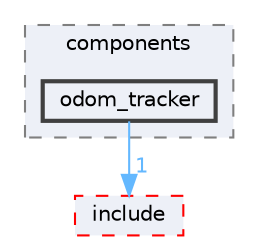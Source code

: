 digraph "smacc_client_library/move_base_z_client/move_base_z_client_plugin/src/components/odom_tracker"
{
 // LATEX_PDF_SIZE
  bgcolor="transparent";
  edge [fontname=Helvetica,fontsize=10,labelfontname=Helvetica,labelfontsize=10];
  node [fontname=Helvetica,fontsize=10,shape=box,height=0.2,width=0.4];
  compound=true
  subgraph clusterdir_1880ec54da559d1fa16bd71715882ca4 {
    graph [ bgcolor="#edf0f7", pencolor="grey50", label="components", fontname=Helvetica,fontsize=10 style="filled,dashed", URL="dir_1880ec54da559d1fa16bd71715882ca4.html",tooltip=""]
  dir_a13af905a959ae1a9f4c403b0779d3b9 [label="odom_tracker", fillcolor="#edf0f7", color="grey25", style="filled,bold", URL="dir_a13af905a959ae1a9f4c403b0779d3b9.html",tooltip=""];
  }
  dir_3488b3f89152574ebdd16a8ff47504bf [label="include", fillcolor="#edf0f7", color="red", style="filled,dashed", URL="dir_3488b3f89152574ebdd16a8ff47504bf.html",tooltip=""];
  dir_a13af905a959ae1a9f4c403b0779d3b9->dir_3488b3f89152574ebdd16a8ff47504bf [headlabel="1", labeldistance=1.5 headhref="dir_000077_000048.html" color="steelblue1" fontcolor="steelblue1"];
}
